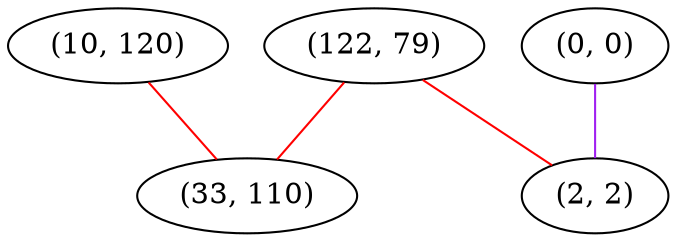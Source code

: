 graph "" {
"(122, 79)";
"(10, 120)";
"(0, 0)";
"(33, 110)";
"(2, 2)";
"(122, 79)" -- "(33, 110)"  [color=red, key=0, weight=1];
"(122, 79)" -- "(2, 2)"  [color=red, key=0, weight=1];
"(10, 120)" -- "(33, 110)"  [color=red, key=0, weight=1];
"(0, 0)" -- "(2, 2)"  [color=purple, key=0, weight=4];
}
